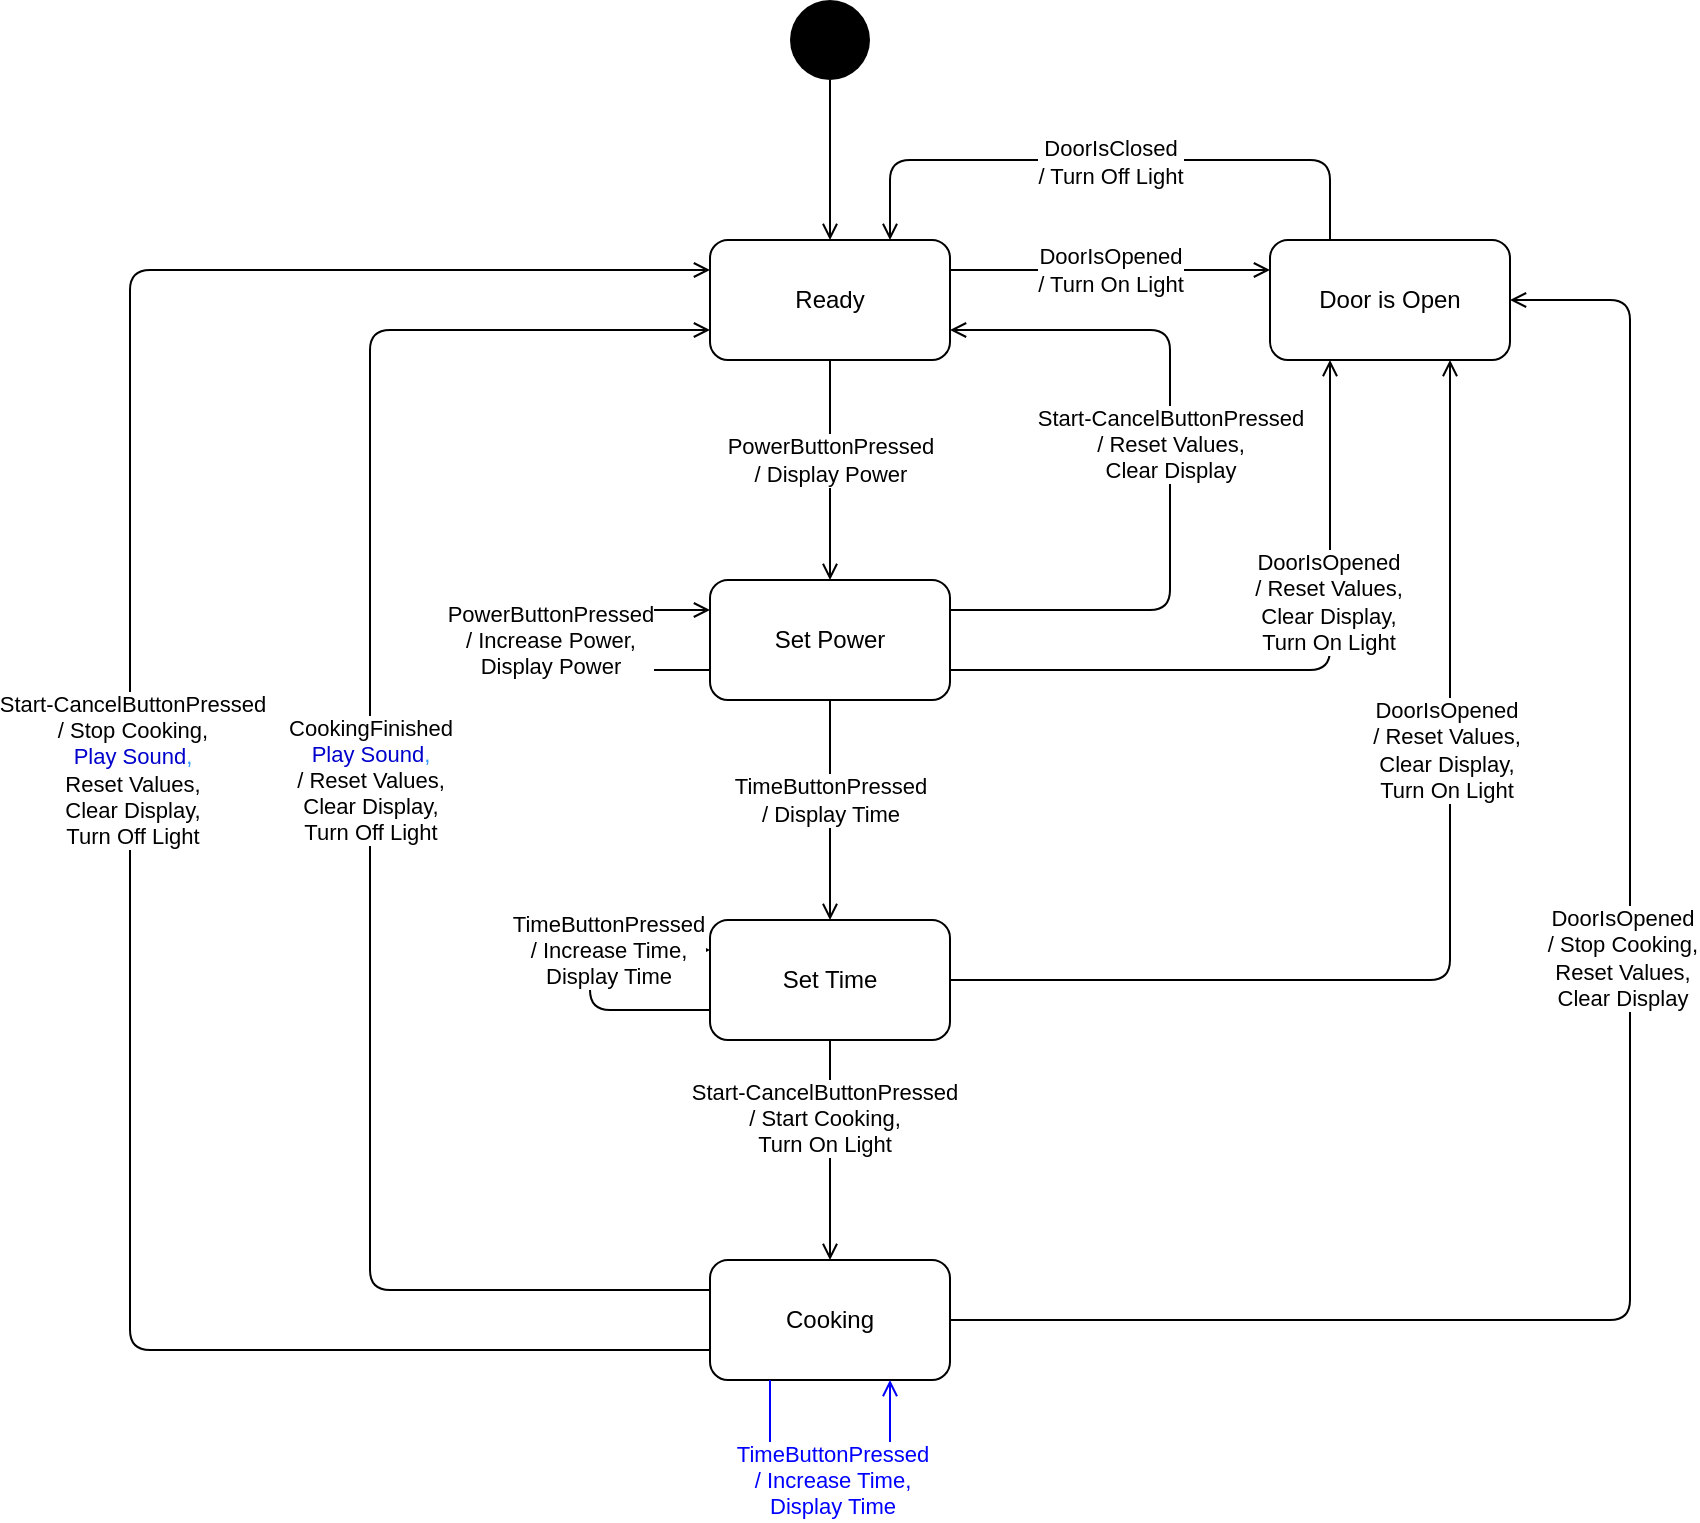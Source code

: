 <mxfile version="12.2.4" pages="1"><diagram id="5invLtWsfXGbcsr9zAtS" name="Page-1"><mxGraphModel dx="2059" dy="837" grid="1" gridSize="10" guides="1" tooltips="1" connect="1" arrows="1" fold="1" page="1" pageScale="1" pageWidth="827" pageHeight="1169" math="0" shadow="0"><root><mxCell id="0"/><mxCell id="1" parent="0"/><mxCell id="57" style="edgeStyle=none;html=1;exitX=1;exitY=0.25;exitDx=0;exitDy=0;entryX=0;entryY=0.25;entryDx=0;entryDy=0;endArrow=open;endFill=0;" parent="1" source="52" target="56" edge="1"><mxGeometry relative="1" as="geometry"/></mxCell><mxCell id="73" value="DoorIsOpened&lt;br&gt;/ Turn On Light" style="edgeLabel;html=1;align=center;verticalAlign=middle;resizable=0;points=[];" parent="57" vertex="1" connectable="0"><mxGeometry x="-0.2" y="-1" relative="1" as="geometry"><mxPoint x="16" y="-1" as="offset"/></mxGeometry></mxCell><mxCell id="59" style="edgeStyle=orthogonalEdgeStyle;html=1;exitX=0.5;exitY=1;exitDx=0;exitDy=0;entryX=0.5;entryY=0;entryDx=0;entryDy=0;endArrow=open;endFill=0;" parent="1" source="52" target="53" edge="1"><mxGeometry relative="1" as="geometry"/></mxCell><mxCell id="75" value="PowerButtonPressed&lt;br&gt;/ Display Power" style="edgeLabel;html=1;align=center;verticalAlign=middle;resizable=0;points=[];" parent="59" vertex="1" connectable="0"><mxGeometry x="-0.273" relative="1" as="geometry"><mxPoint y="10" as="offset"/></mxGeometry></mxCell><mxCell id="52" value="Ready" style="rounded=1;whiteSpace=wrap;html=1;" parent="1" vertex="1"><mxGeometry x="340" y="160" width="120" height="60" as="geometry"/></mxCell><mxCell id="58" style="edgeStyle=orthogonalEdgeStyle;html=1;exitX=1;exitY=0.25;exitDx=0;exitDy=0;entryX=1;entryY=0.75;entryDx=0;entryDy=0;endArrow=open;endFill=0;" parent="1" source="53" target="52" edge="1"><mxGeometry relative="1" as="geometry"><Array as="points"><mxPoint x="570" y="345"/><mxPoint x="570" y="205"/></Array></mxGeometry></mxCell><mxCell id="74" value="Start-CancelButtonPressed&lt;br&gt;/ Reset Values,&lt;br&gt;Clear Display" style="edgeLabel;html=1;align=center;verticalAlign=middle;resizable=0;points=[];" parent="58" vertex="1" connectable="0"><mxGeometry x="0.072" relative="1" as="geometry"><mxPoint as="offset"/></mxGeometry></mxCell><mxCell id="60" style="edgeStyle=orthogonalEdgeStyle;html=1;exitX=0.5;exitY=1;exitDx=0;exitDy=0;entryX=0.5;entryY=0;entryDx=0;entryDy=0;endArrow=open;endFill=0;" parent="1" source="53" target="54" edge="1"><mxGeometry relative="1" as="geometry"/></mxCell><mxCell id="76" value="TimeButtonPressed&lt;br&gt;/ Display Time" style="edgeLabel;html=1;align=center;verticalAlign=middle;resizable=0;points=[];" parent="60" vertex="1" connectable="0"><mxGeometry x="-0.236" relative="1" as="geometry"><mxPoint y="8" as="offset"/></mxGeometry></mxCell><mxCell id="63" style="edgeStyle=orthogonalEdgeStyle;html=1;exitX=0;exitY=0.75;exitDx=0;exitDy=0;endArrow=open;endFill=0;entryX=0;entryY=0.25;entryDx=0;entryDy=0;" parent="1" source="53" target="53" edge="1"><mxGeometry relative="1" as="geometry"><mxPoint x="300" y="350" as="targetPoint"/><Array as="points"><mxPoint x="280" y="375"/><mxPoint x="280" y="345"/></Array></mxGeometry></mxCell><mxCell id="78" value="PowerButtonPressed&lt;br&gt;/ Increase Power,&lt;br&gt;Display Power" style="edgeLabel;html=1;align=center;verticalAlign=middle;resizable=0;points=[];" parent="63" vertex="1" connectable="0"><mxGeometry x="0.147" y="-1" relative="1" as="geometry"><mxPoint x="-21" y="11" as="offset"/></mxGeometry></mxCell><mxCell id="68" style="edgeStyle=orthogonalEdgeStyle;html=1;exitX=1;exitY=0.75;exitDx=0;exitDy=0;entryX=0.25;entryY=1;entryDx=0;entryDy=0;endArrow=open;endFill=0;" parent="1" source="53" target="56" edge="1"><mxGeometry relative="1" as="geometry"/></mxCell><mxCell id="80" value="DoorIsOpened&lt;br&gt;/ Reset Values,&lt;br&gt;Clear Display,&lt;br&gt;Turn On Light" style="edgeLabel;html=1;align=center;verticalAlign=middle;resizable=0;points=[];" parent="68" vertex="1" connectable="0"><mxGeometry x="0.299" y="1" relative="1" as="geometry"><mxPoint as="offset"/></mxGeometry></mxCell><mxCell id="53" value="Set Power" style="rounded=1;whiteSpace=wrap;html=1;" parent="1" vertex="1"><mxGeometry x="340" y="330" width="120" height="60" as="geometry"/></mxCell><mxCell id="61" style="edgeStyle=orthogonalEdgeStyle;html=1;exitX=0.5;exitY=1;exitDx=0;exitDy=0;entryX=0.5;entryY=0;entryDx=0;entryDy=0;endArrow=open;endFill=0;" parent="1" source="54" target="55" edge="1"><mxGeometry relative="1" as="geometry"/></mxCell><mxCell id="77" value="Start-CancelButtonPressed&lt;br&gt;/ Start Cooking,&lt;br&gt;Turn On Light" style="edgeLabel;html=1;align=center;verticalAlign=middle;resizable=0;points=[];" parent="61" vertex="1" connectable="0"><mxGeometry x="-0.291" y="-3" relative="1" as="geometry"><mxPoint as="offset"/></mxGeometry></mxCell><mxCell id="67" style="edgeStyle=orthogonalEdgeStyle;html=1;exitX=1;exitY=0.5;exitDx=0;exitDy=0;entryX=0.75;entryY=1;entryDx=0;entryDy=0;endArrow=open;endFill=0;" parent="1" source="54" target="56" edge="1"><mxGeometry relative="1" as="geometry"/></mxCell><mxCell id="81" value="DoorIsOpened&lt;br&gt;/ Reset Values,&lt;br&gt;Clear Display,&lt;br&gt;Turn On Light" style="edgeLabel;html=1;align=center;verticalAlign=middle;resizable=0;points=[];" parent="67" vertex="1" connectable="0"><mxGeometry x="0.304" y="2" relative="1" as="geometry"><mxPoint as="offset"/></mxGeometry></mxCell><mxCell id="54" value="Set Time&lt;span style=&quot;color: rgba(0 , 0 , 0 , 0) ; font-family: monospace ; font-size: 0px&quot;&gt;%3CmxGraphModel%3E%3Croot%3E%3CmxCell%20id%3D%220%22%2F%3E%3CmxCell%20id%3D%221%22%20parent%3D%220%22%2F%3E%3CmxCell%20id%3D%222%22%20value%3D%22Set%20Power%22%20style%3D%22rounded%3D1%3BwhiteSpace%3Dwrap%3Bhtml%3D1%3B%22%20vertex%3D%221%22%20parent%3D%221%22%3E%3CmxGeometry%20x%3D%22340%22%20y%3D%22330%22%20width%3D%22120%22%20height%3D%2260%22%20as%3D%22geometry%22%2F%3E%3C%2FmxCell%3E%3C%2Froot%3E%3C%2FmxGraphModel%3E&lt;/span&gt;" style="rounded=1;whiteSpace=wrap;html=1;" parent="1" vertex="1"><mxGeometry x="340" y="500" width="120" height="60" as="geometry"/></mxCell><mxCell id="64" style="edgeStyle=orthogonalEdgeStyle;html=1;exitX=0;exitY=0.25;exitDx=0;exitDy=0;entryX=0;entryY=0.75;entryDx=0;entryDy=0;endArrow=open;endFill=0;" parent="1" source="55" target="52" edge="1"><mxGeometry relative="1" as="geometry"><Array as="points"><mxPoint x="170" y="685"/><mxPoint x="170" y="205"/></Array></mxGeometry></mxCell><mxCell id="83" value="CookingFinished&lt;br&gt;&lt;font color=&quot;#0000cc&quot;&gt;Play Sound&lt;/font&gt;&lt;font color=&quot;#3399ff&quot;&gt;,&lt;/font&gt;&lt;br&gt;/ Reset Values,&lt;br&gt;Clear Display,&lt;br&gt;Turn Off Light" style="edgeLabel;html=1;align=center;verticalAlign=middle;resizable=0;points=[];" parent="64" vertex="1" connectable="0"><mxGeometry x="0.037" y="-1" relative="1" as="geometry"><mxPoint x="-1" as="offset"/></mxGeometry></mxCell><mxCell id="65" style="edgeStyle=orthogonalEdgeStyle;html=1;exitX=0;exitY=0.75;exitDx=0;exitDy=0;entryX=0;entryY=0.25;entryDx=0;entryDy=0;endArrow=open;endFill=0;" parent="1" source="55" target="52" edge="1"><mxGeometry relative="1" as="geometry"><Array as="points"><mxPoint x="50" y="715"/><mxPoint x="50" y="175"/></Array></mxGeometry></mxCell><mxCell id="84" value="Start-CancelButtonPressed&lt;br&gt;/ Stop Cooking,&lt;br&gt;&lt;font color=&quot;#0000cc&quot;&gt;Play Sound&lt;/font&gt;&lt;font color=&quot;#3399ff&quot;&gt;,&lt;/font&gt;&lt;br&gt;Reset Values,&lt;br&gt;Clear Display,&lt;br&gt;Turn Off Light" style="edgeLabel;html=1;align=center;verticalAlign=middle;resizable=0;points=[];" parent="65" vertex="1" connectable="0"><mxGeometry x="0.037" y="-1" relative="1" as="geometry"><mxPoint as="offset"/></mxGeometry></mxCell><mxCell id="66" style="edgeStyle=orthogonalEdgeStyle;html=1;exitX=1;exitY=0.5;exitDx=0;exitDy=0;entryX=1;entryY=0.5;entryDx=0;entryDy=0;endArrow=open;endFill=0;" parent="1" source="55" target="56" edge="1"><mxGeometry relative="1" as="geometry"><Array as="points"><mxPoint x="800" y="700"/><mxPoint x="800" y="190"/></Array></mxGeometry></mxCell><mxCell id="82" value="DoorIsOpened&lt;br&gt;/ Stop Cooking,&lt;br&gt;Reset Values,&lt;br&gt;Clear Display" style="edgeLabel;html=1;align=center;verticalAlign=middle;resizable=0;points=[];" parent="66" vertex="1" connectable="0"><mxGeometry x="0.145" y="4" relative="1" as="geometry"><mxPoint as="offset"/></mxGeometry></mxCell><mxCell id="55" value="Cooking" style="rounded=1;whiteSpace=wrap;html=1;" parent="1" vertex="1"><mxGeometry x="340" y="670" width="120" height="60" as="geometry"/></mxCell><mxCell id="71" style="edgeStyle=orthogonalEdgeStyle;html=1;exitX=0.25;exitY=0;exitDx=0;exitDy=0;entryX=0.75;entryY=0;entryDx=0;entryDy=0;endArrow=open;endFill=0;" parent="1" source="56" target="52" edge="1"><mxGeometry relative="1" as="geometry"><Array as="points"><mxPoint x="650" y="120"/><mxPoint x="430" y="120"/></Array></mxGeometry></mxCell><mxCell id="72" value="DoorIsClosed&lt;br&gt;/ Turn Off Light" style="edgeLabel;html=1;align=center;verticalAlign=middle;resizable=0;points=[];" parent="71" vertex="1" connectable="0"><mxGeometry x="0.173" y="1" relative="1" as="geometry"><mxPoint x="26" as="offset"/></mxGeometry></mxCell><mxCell id="56" value="Door is Open" style="rounded=1;whiteSpace=wrap;html=1;" parent="1" vertex="1"><mxGeometry x="620" y="160" width="120" height="60" as="geometry"/></mxCell><mxCell id="62" style="edgeStyle=orthogonalEdgeStyle;html=1;exitX=0;exitY=0.75;exitDx=0;exitDy=0;endArrow=open;endFill=0;entryX=0;entryY=0.25;entryDx=0;entryDy=0;" parent="1" source="54" target="54" edge="1"><mxGeometry relative="1" as="geometry"><mxPoint x="310" y="500" as="targetPoint"/><Array as="points"><mxPoint x="280" y="545"/><mxPoint x="280" y="515"/></Array></mxGeometry></mxCell><mxCell id="79" value="TimeButtonPressed&lt;br&gt;/ Increase Time,&lt;br&gt;Display Time" style="edgeLabel;html=1;align=center;verticalAlign=middle;resizable=0;points=[];" parent="62" vertex="1" connectable="0"><mxGeometry x="0.32" relative="1" as="geometry"><mxPoint as="offset"/></mxGeometry></mxCell><mxCell id="70" style="edgeStyle=orthogonalEdgeStyle;html=1;exitX=0.5;exitY=1;exitDx=0;exitDy=0;entryX=0.5;entryY=0;entryDx=0;entryDy=0;endArrow=open;endFill=0;" parent="1" source="69" target="52" edge="1"><mxGeometry relative="1" as="geometry"/></mxCell><mxCell id="69" value="" style="ellipse;whiteSpace=wrap;html=1;fillColor=#000000;strokeColor=none;" parent="1" vertex="1"><mxGeometry x="380" y="40" width="40" height="40" as="geometry"/></mxCell><mxCell id="85" style="edgeStyle=orthogonalEdgeStyle;html=1;exitX=0.25;exitY=1;exitDx=0;exitDy=0;endArrow=open;endFill=0;entryX=0.75;entryY=1;entryDx=0;entryDy=0;fontColor=#0000FF;strokeColor=#0000FF;" parent="1" source="55" target="55" edge="1"><mxGeometry relative="1" as="geometry"><mxPoint x="430" y="740" as="targetPoint"/><Array as="points"><mxPoint x="370" y="790"/><mxPoint x="430" y="790"/></Array></mxGeometry></mxCell><mxCell id="87" value="TimeButtonPressed&lt;br&gt;/ Increase Time,&lt;br&gt;Display Time" style="edgeLabel;html=1;align=center;verticalAlign=middle;resizable=0;points=[];fontColor=#0000FF;" parent="85" vertex="1" connectable="0"><mxGeometry x="-0.173" y="-1" relative="1" as="geometry"><mxPoint x="16" y="-11" as="offset"/></mxGeometry></mxCell></root></mxGraphModel></diagram></mxfile>